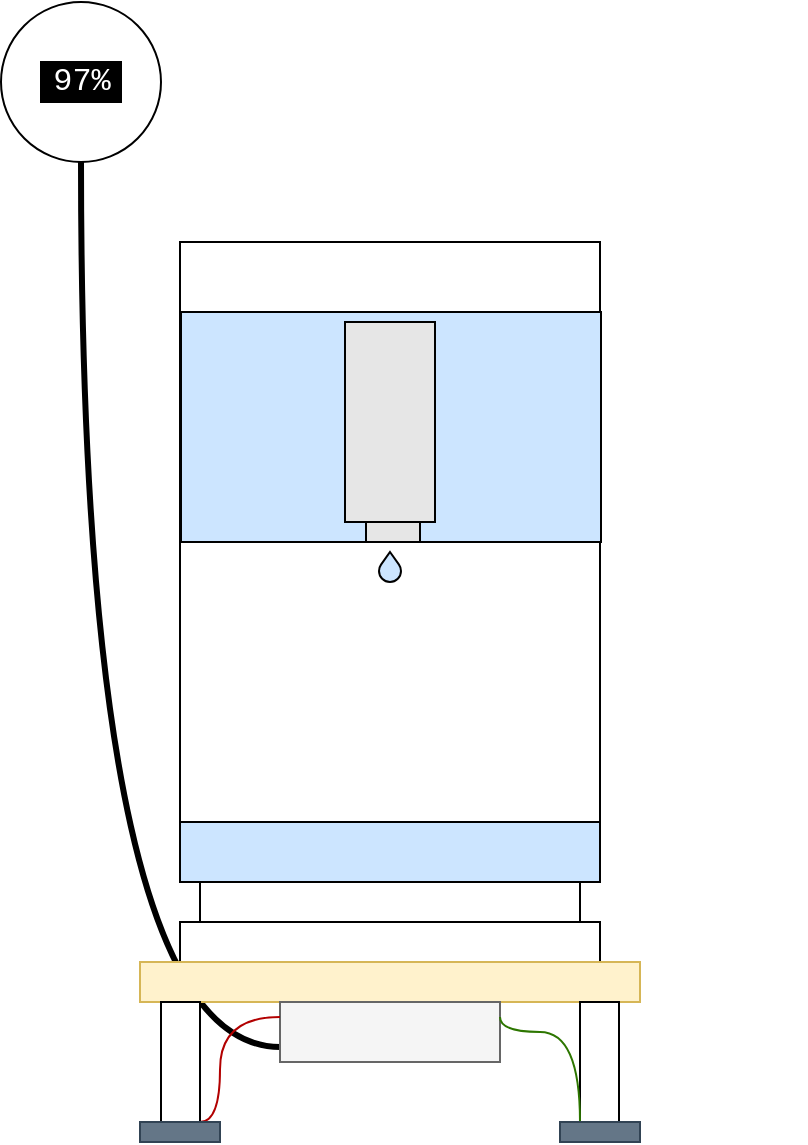 <mxfile version="13.0.1" type="device"><diagram id="3gh82vGT0OfFdwvpHLfY" name="Page-1"><mxGraphModel dx="946" dy="1711" grid="1" gridSize="10" guides="1" tooltips="1" connect="1" arrows="1" fold="1" page="1" pageScale="1" pageWidth="827" pageHeight="1169" math="0" shadow="0"><root><mxCell id="0"/><mxCell id="1" parent="0"/><mxCell id="W5Rt2NyGDNsRS5XzKkBw-26" style="edgeStyle=orthogonalEdgeStyle;curved=1;orthogonalLoop=1;jettySize=auto;html=1;exitX=0.5;exitY=1;exitDx=0;exitDy=0;entryX=0;entryY=0.75;entryDx=0;entryDy=0;endArrow=none;endFill=0;fontFamily=Courier New;fontSize=16;fontColor=#FFFFFF;strokeWidth=3;" edge="1" parent="1" source="W5Rt2NyGDNsRS5XzKkBw-22" target="W5Rt2NyGDNsRS5XzKkBw-15"><mxGeometry relative="1" as="geometry"/></mxCell><mxCell id="W5Rt2NyGDNsRS5XzKkBw-1" value="" style="shape=image;html=1;verticalAlign=top;verticalLabelPosition=bottom;labelBackgroundColor=#ffffff;imageAspect=0;aspect=fixed;image=https://cdn4.iconfinder.com/data/icons/muslim-and-mosque/512/Muslim_Mosque-10-128.png" vertex="1" parent="1"><mxGeometry x="445" y="281" width="158" height="158" as="geometry"/></mxCell><mxCell id="W5Rt2NyGDNsRS5XzKkBw-2" value="" style="rounded=0;whiteSpace=wrap;html=1;fillColor=#ffffff;" vertex="1" parent="1"><mxGeometry x="290" y="60" width="210" height="150" as="geometry"/></mxCell><mxCell id="W5Rt2NyGDNsRS5XzKkBw-3" value="" style="rounded=0;whiteSpace=wrap;html=1;fillColor=#CCE5FF;" vertex="1" parent="1"><mxGeometry x="290.5" y="95" width="210" height="115" as="geometry"/></mxCell><mxCell id="W5Rt2NyGDNsRS5XzKkBw-4" value="" style="rounded=0;whiteSpace=wrap;html=1;fillColor=#E6E6E6;" vertex="1" parent="1"><mxGeometry x="383" y="200" width="27" height="10" as="geometry"/></mxCell><mxCell id="W5Rt2NyGDNsRS5XzKkBw-5" value="" style="rounded=0;whiteSpace=wrap;html=1;fillColor=#E6E6E6;" vertex="1" parent="1"><mxGeometry x="372.5" y="100" width="45" height="100" as="geometry"/></mxCell><mxCell id="W5Rt2NyGDNsRS5XzKkBw-6" value="" style="rounded=0;whiteSpace=wrap;html=1;fillColor=#FFFFFF;" vertex="1" parent="1"><mxGeometry x="290" y="210" width="210" height="170" as="geometry"/></mxCell><mxCell id="W5Rt2NyGDNsRS5XzKkBw-7" value="" style="rounded=0;whiteSpace=wrap;html=1;fillColor=#CCE5FF;" vertex="1" parent="1"><mxGeometry x="290" y="350" width="210" height="30" as="geometry"/></mxCell><mxCell id="W5Rt2NyGDNsRS5XzKkBw-8" value="" style="rounded=0;whiteSpace=wrap;html=1;fillColor=#ffffff;" vertex="1" parent="1"><mxGeometry x="300" y="380" width="190" height="20" as="geometry"/></mxCell><mxCell id="W5Rt2NyGDNsRS5XzKkBw-9" value="" style="rounded=0;whiteSpace=wrap;html=1;fillColor=#ffffff;" vertex="1" parent="1"><mxGeometry x="290" y="400" width="210" height="20" as="geometry"/></mxCell><mxCell id="W5Rt2NyGDNsRS5XzKkBw-10" value="" style="verticalLabelPosition=bottom;verticalAlign=top;html=1;shape=mxgraph.basic.drop;fillColor=#CCE5FF;" vertex="1" parent="1"><mxGeometry x="389.5" y="215" width="11" height="15" as="geometry"/></mxCell><mxCell id="W5Rt2NyGDNsRS5XzKkBw-12" value="" style="rounded=0;whiteSpace=wrap;html=1;fillColor=#fff2cc;strokeColor=#d6b656;" vertex="1" parent="1"><mxGeometry x="270" y="420" width="250" height="20" as="geometry"/></mxCell><mxCell id="W5Rt2NyGDNsRS5XzKkBw-13" value="" style="rounded=0;whiteSpace=wrap;html=1;" vertex="1" parent="1"><mxGeometry x="280.5" y="440" width="19.5" height="60" as="geometry"/></mxCell><mxCell id="W5Rt2NyGDNsRS5XzKkBw-14" value="" style="rounded=0;whiteSpace=wrap;html=1;" vertex="1" parent="1"><mxGeometry x="490" y="440" width="19.5" height="60" as="geometry"/></mxCell><mxCell id="W5Rt2NyGDNsRS5XzKkBw-15" value="" style="rounded=0;whiteSpace=wrap;html=1;fillColor=#f5f5f5;strokeColor=#666666;fontColor=#333333;" vertex="1" parent="1"><mxGeometry x="340" y="440" width="110" height="30" as="geometry"/></mxCell><mxCell id="W5Rt2NyGDNsRS5XzKkBw-19" style="edgeStyle=orthogonalEdgeStyle;curved=1;orthogonalLoop=1;jettySize=auto;html=1;exitX=0.75;exitY=0;exitDx=0;exitDy=0;entryX=0;entryY=0.25;entryDx=0;entryDy=0;endArrow=none;endFill=0;fillColor=#e51400;strokeColor=#B20000;" edge="1" parent="1" source="W5Rt2NyGDNsRS5XzKkBw-16" target="W5Rt2NyGDNsRS5XzKkBw-15"><mxGeometry relative="1" as="geometry"><Array as="points"><mxPoint x="310" y="500"/><mxPoint x="310" y="448"/></Array></mxGeometry></mxCell><mxCell id="W5Rt2NyGDNsRS5XzKkBw-16" value="" style="rounded=0;whiteSpace=wrap;html=1;fillColor=#647687;strokeColor=#314354;fontColor=#ffffff;" vertex="1" parent="1"><mxGeometry x="270" y="500" width="40" height="10" as="geometry"/></mxCell><mxCell id="W5Rt2NyGDNsRS5XzKkBw-21" style="edgeStyle=orthogonalEdgeStyle;curved=1;orthogonalLoop=1;jettySize=auto;html=1;exitX=0.25;exitY=0;exitDx=0;exitDy=0;entryX=1;entryY=0.25;entryDx=0;entryDy=0;endArrow=none;endFill=0;fillColor=#60a917;strokeColor=#2D7600;" edge="1" parent="1" source="W5Rt2NyGDNsRS5XzKkBw-17" target="W5Rt2NyGDNsRS5XzKkBw-15"><mxGeometry relative="1" as="geometry"><Array as="points"><mxPoint x="490" y="455"/><mxPoint x="450" y="455"/></Array></mxGeometry></mxCell><mxCell id="W5Rt2NyGDNsRS5XzKkBw-17" value="" style="rounded=0;whiteSpace=wrap;html=1;fillColor=#647687;strokeColor=#314354;fontColor=#ffffff;" vertex="1" parent="1"><mxGeometry x="480" y="500" width="40" height="10" as="geometry"/></mxCell><mxCell id="W5Rt2NyGDNsRS5XzKkBw-22" value="" style="ellipse;whiteSpace=wrap;html=1;aspect=fixed;" vertex="1" parent="1"><mxGeometry x="200.5" y="-60" width="80" height="80" as="geometry"/></mxCell><mxCell id="W5Rt2NyGDNsRS5XzKkBw-23" value="" style="rounded=0;whiteSpace=wrap;html=1;fillColor=#000000;" vertex="1" parent="1"><mxGeometry x="220.5" y="-30" width="40" height="20" as="geometry"/></mxCell><mxCell id="W5Rt2NyGDNsRS5XzKkBw-25" value="97%" style="text;html=1;strokeColor=none;fillColor=none;align=center;verticalAlign=middle;whiteSpace=wrap;rounded=0;fontFamily=Courier New;fontColor=#FFFFFF;labelBackgroundColor=#000000;fontSize=16;" vertex="1" parent="1"><mxGeometry x="220.5" y="-30" width="40" height="20" as="geometry"/></mxCell></root></mxGraphModel></diagram></mxfile>